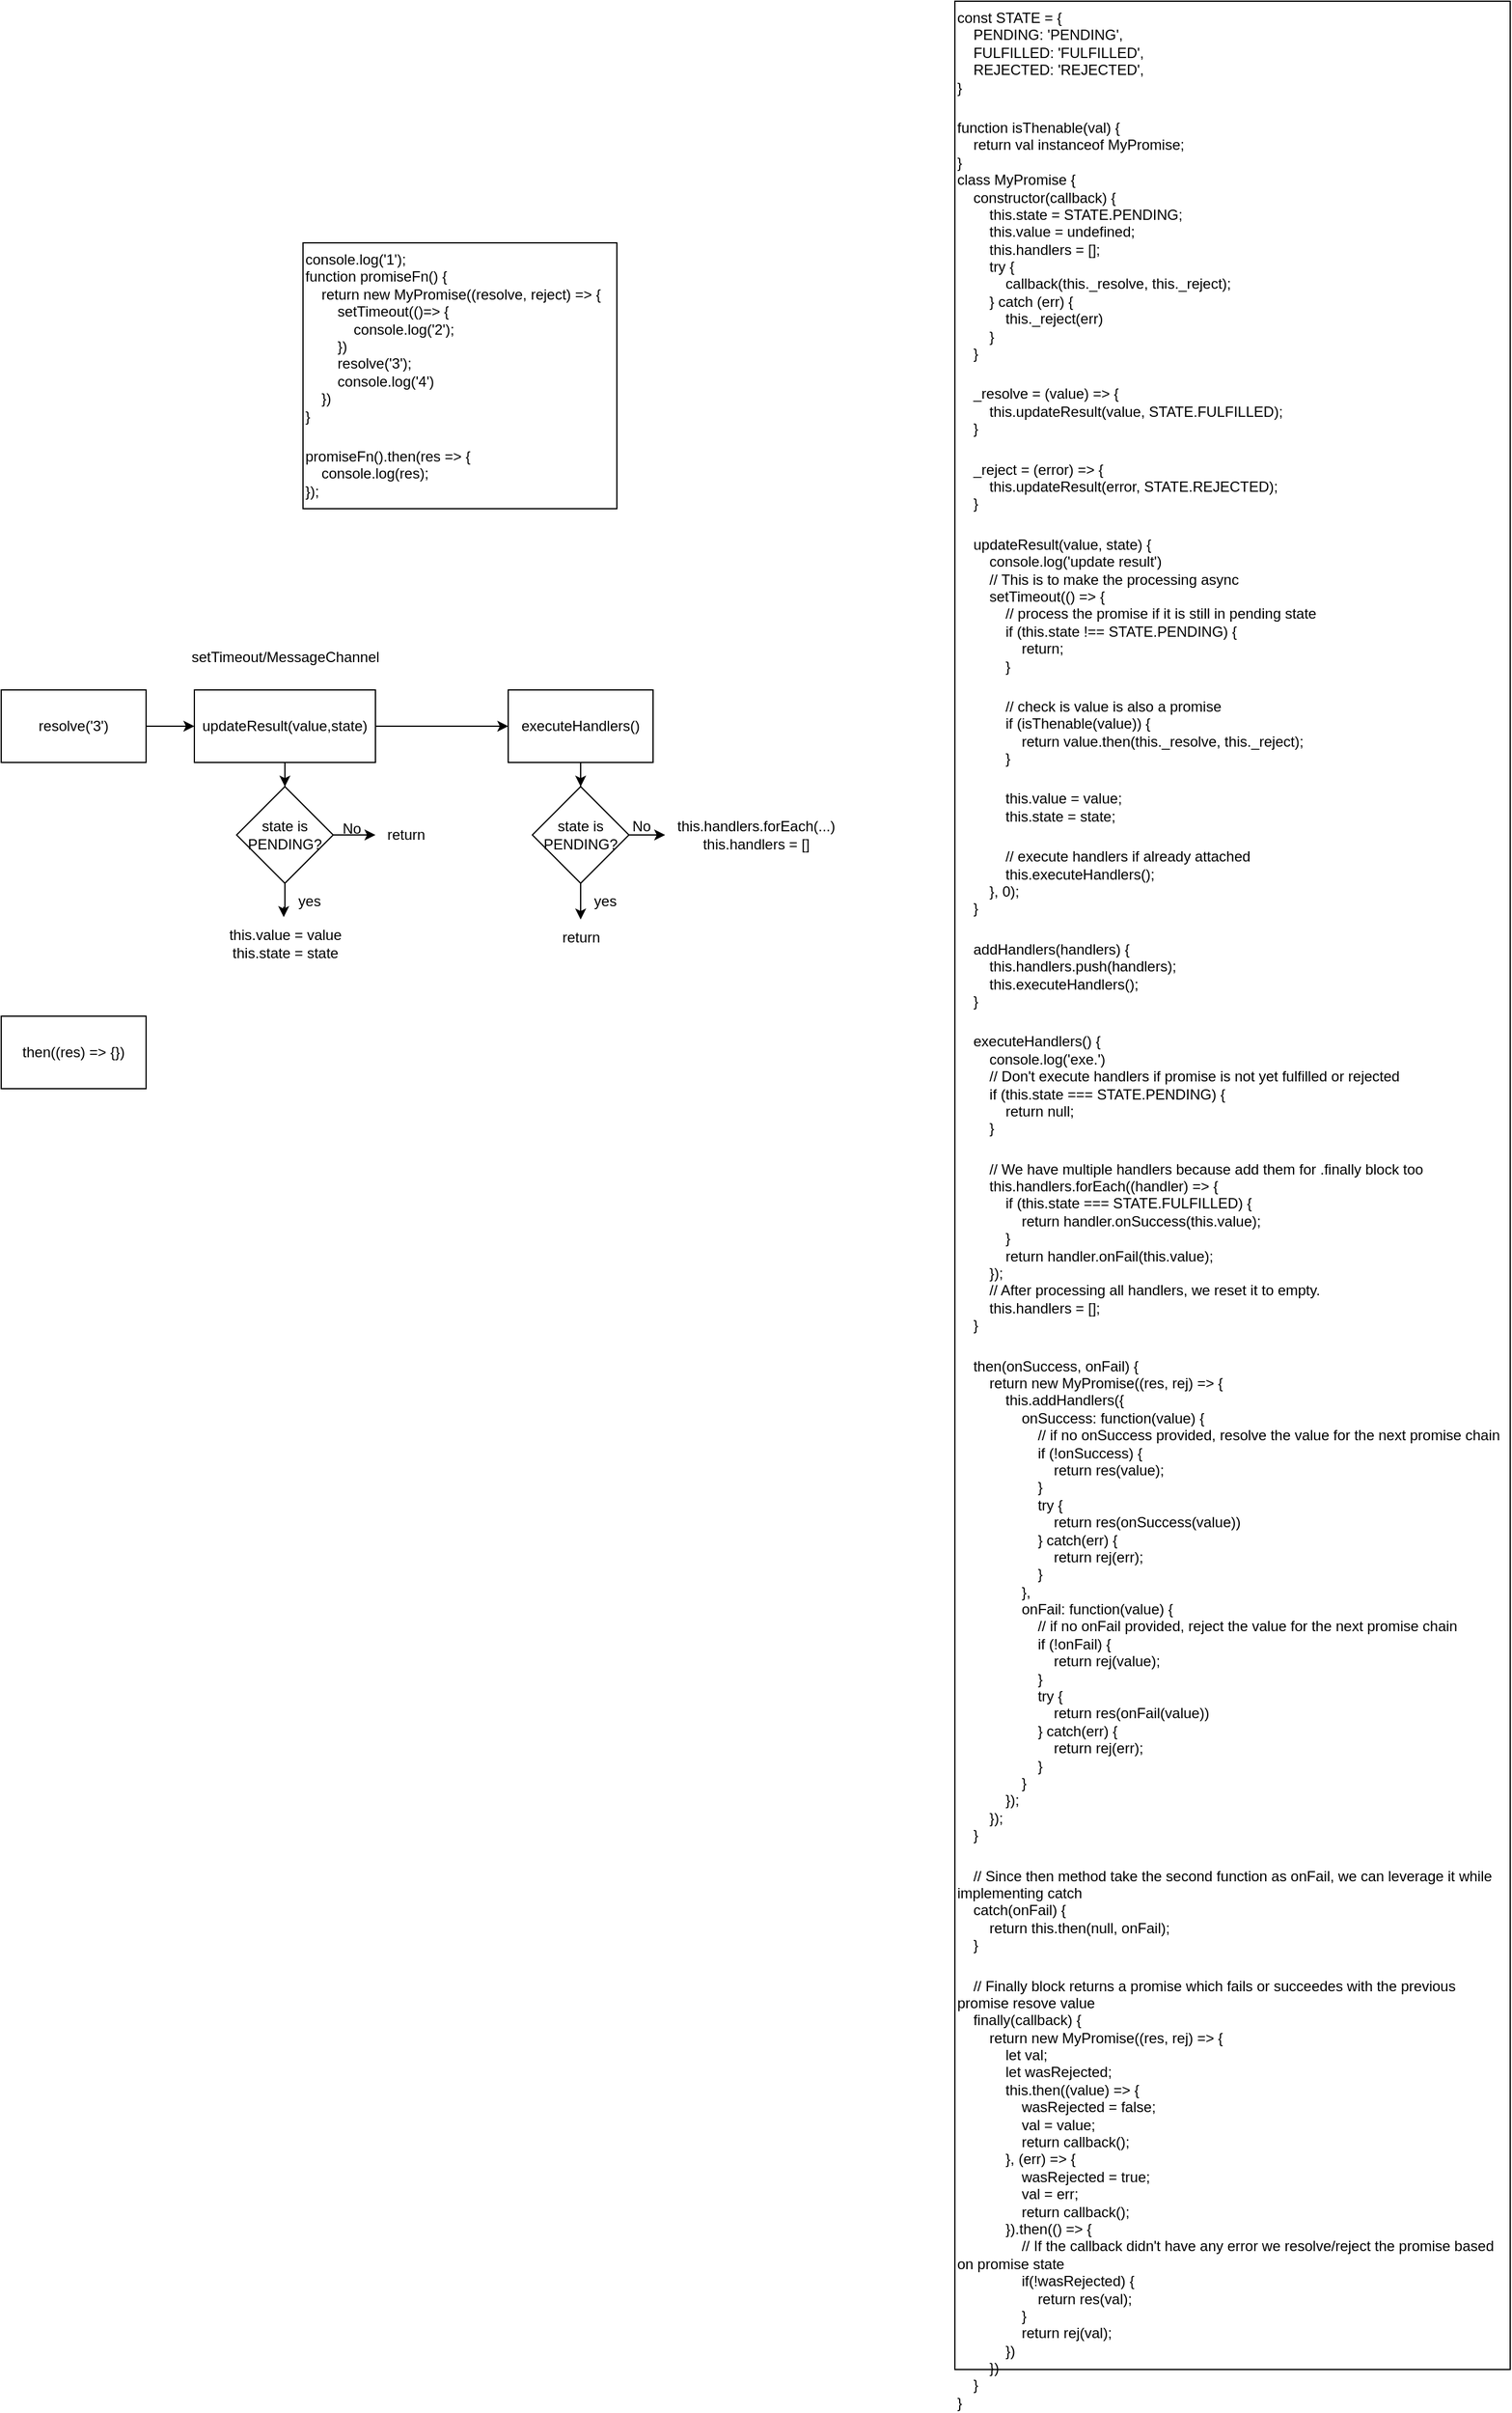 <mxfile version="21.8.2" type="github">
  <diagram name="Page-1" id="_rzhlr8JRoxXm9-Xdc39">
    <mxGraphModel dx="1834" dy="1190" grid="1" gridSize="10" guides="1" tooltips="1" connect="1" arrows="1" fold="1" page="0" pageScale="1" pageWidth="850" pageHeight="1100" math="0" shadow="0">
      <root>
        <mxCell id="0" />
        <mxCell id="1" parent="0" />
        <mxCell id="EOVhmbOCg11hMm7RYn_L-1" value="console.log(&#39;1&#39;);&lt;br&gt;function promiseFn() {&lt;br&gt;&amp;nbsp; &amp;nbsp; return new MyPromise((resolve, reject) =&amp;gt; {&lt;br&gt;&lt;span class=&quot;Apple-converted-space&quot;&gt;&amp;nbsp; &amp;nbsp; &amp;nbsp; &amp;nbsp; &lt;/span&gt;setTimeout(()=&amp;gt; {&lt;br&gt;&lt;span class=&quot;Apple-converted-space&quot;&gt;&amp;nbsp; &amp;nbsp; &amp;nbsp; &amp;nbsp; &amp;nbsp; &amp;nbsp; &lt;/span&gt;console.log(&#39;2&#39;);&lt;br&gt;&lt;span class=&quot;Apple-converted-space&quot;&gt;&amp;nbsp; &amp;nbsp; &amp;nbsp; &amp;nbsp; &lt;/span&gt;})&lt;br&gt;&lt;span class=&quot;Apple-converted-space&quot;&gt;&amp;nbsp; &amp;nbsp; &amp;nbsp; &amp;nbsp; &lt;/span&gt;resolve(&#39;3&#39;);&lt;br&gt;&lt;span class=&quot;Apple-converted-space&quot;&gt;&amp;nbsp; &amp;nbsp; &amp;nbsp; &amp;nbsp; &lt;/span&gt;console.log(&#39;4&#39;)&lt;br&gt;&lt;span class=&quot;Apple-converted-space&quot;&gt;&amp;nbsp; &amp;nbsp; &lt;/span&gt;})&lt;br&gt;}&lt;p style=&quot;margin: 0px; font-variant-numeric: normal; font-variant-east-asian: normal; font-variant-alternates: normal; font-kerning: auto; font-optical-sizing: auto; font-feature-settings: normal; font-variation-settings: normal; font-stretch: normal; font-size: 13px; line-height: normal; font-family: &amp;quot;Helvetica Neue&amp;quot;; min-height: 15px;&quot; class=&quot;p2&quot;&gt;&lt;br&gt;&lt;/p&gt;promiseFn().then(res =&amp;gt; {&lt;br&gt;&lt;span class=&quot;Apple-converted-space&quot;&gt;&amp;nbsp; &amp;nbsp; &lt;/span&gt;console.log(res);&lt;br&gt;&lt;div style=&quot;&quot;&gt;&lt;span style=&quot;background-color: initial;&quot;&gt;});&lt;/span&gt;&lt;/div&gt;" style="rounded=0;whiteSpace=wrap;html=1;align=left;verticalAlign=top;" vertex="1" parent="1">
          <mxGeometry x="10" y="180" width="260" height="220" as="geometry" />
        </mxCell>
        <mxCell id="EOVhmbOCg11hMm7RYn_L-2" value="const STATE = {&lt;br&gt;&amp;nbsp; &amp;nbsp; PENDING: &#39;PENDING&#39;,&lt;br&gt;&lt;span class=&quot;Apple-converted-space&quot;&gt;&amp;nbsp; &amp;nbsp; &lt;/span&gt;FULFILLED: &#39;FULFILLED&#39;,&lt;br&gt;&lt;span class=&quot;Apple-converted-space&quot;&gt;&amp;nbsp; &amp;nbsp; &lt;/span&gt;REJECTED: &#39;REJECTED&#39;,&lt;br&gt;}&lt;p style=&quot;margin: 0px; font-variant-numeric: normal; font-variant-east-asian: normal; font-variant-alternates: normal; font-kerning: auto; font-optical-sizing: auto; font-feature-settings: normal; font-variation-settings: normal; font-stretch: normal; font-size: 13px; line-height: normal; font-family: &amp;quot;Helvetica Neue&amp;quot;; min-height: 15px;&quot; class=&quot;p2&quot;&gt;&lt;br&gt;&lt;/p&gt;function isThenable(val) {&lt;br&gt;&lt;span class=&quot;Apple-converted-space&quot;&gt;&amp;nbsp; &amp;nbsp; &lt;/span&gt;return val instanceof MyPromise;&lt;br&gt;}&lt;br&gt;class MyPromise {&lt;br&gt;&lt;span class=&quot;Apple-converted-space&quot;&gt;&amp;nbsp; &amp;nbsp; &lt;/span&gt;constructor(callback) {&lt;br&gt;&lt;span class=&quot;Apple-converted-space&quot;&gt;&amp;nbsp; &amp;nbsp; &amp;nbsp; &amp;nbsp; &lt;/span&gt;this.state = STATE.PENDING;&lt;br&gt;&lt;span class=&quot;Apple-converted-space&quot;&gt;&amp;nbsp; &amp;nbsp; &amp;nbsp; &amp;nbsp; &lt;/span&gt;this.value = undefined;&lt;br&gt;&lt;span class=&quot;Apple-converted-space&quot;&gt;&amp;nbsp; &amp;nbsp; &amp;nbsp; &amp;nbsp; &lt;/span&gt;this.handlers = [];&lt;br&gt;&lt;span class=&quot;Apple-converted-space&quot;&gt;&amp;nbsp; &amp;nbsp; &amp;nbsp; &amp;nbsp; &lt;/span&gt;try {&lt;br&gt;&lt;span class=&quot;Apple-converted-space&quot;&gt;&amp;nbsp; &amp;nbsp; &amp;nbsp; &amp;nbsp; &amp;nbsp; &amp;nbsp; &lt;/span&gt;callback(this._resolve, this._reject);&lt;br&gt;&lt;span class=&quot;Apple-converted-space&quot;&gt;&amp;nbsp; &amp;nbsp; &amp;nbsp; &amp;nbsp; &lt;/span&gt;} catch (err) {&lt;br&gt;&lt;span class=&quot;Apple-converted-space&quot;&gt;&amp;nbsp; &amp;nbsp; &amp;nbsp; &amp;nbsp; &amp;nbsp; &amp;nbsp; &lt;/span&gt;this._reject(err)&lt;br&gt;&lt;span class=&quot;Apple-converted-space&quot;&gt;&amp;nbsp; &amp;nbsp; &amp;nbsp; &amp;nbsp; &lt;/span&gt;}&lt;br&gt;&lt;span class=&quot;Apple-converted-space&quot;&gt;&amp;nbsp; &amp;nbsp; &lt;/span&gt;}&lt;span class=&quot;Apple-converted-space&quot;&gt;&amp;nbsp; &amp;nbsp;&lt;/span&gt;&lt;p style=&quot;margin: 0px; font-variant-numeric: normal; font-variant-east-asian: normal; font-variant-alternates: normal; font-kerning: auto; font-optical-sizing: auto; font-feature-settings: normal; font-variation-settings: normal; font-stretch: normal; font-size: 13px; line-height: normal; font-family: &amp;quot;Helvetica Neue&amp;quot;; min-height: 15px;&quot; class=&quot;p2&quot;&gt;&lt;span class=&quot;Apple-converted-space&quot;&gt;&amp;nbsp;&amp;nbsp; &amp;nbsp;&lt;/span&gt;&lt;/p&gt;&lt;span class=&quot;Apple-converted-space&quot;&gt;&amp;nbsp; &amp;nbsp; &lt;/span&gt;_resolve = (value) =&amp;gt; {&lt;br&gt;&lt;span class=&quot;Apple-converted-space&quot;&gt;&amp;nbsp; &amp;nbsp; &amp;nbsp; &amp;nbsp; &lt;/span&gt;this.updateResult(value, STATE.FULFILLED);&lt;br&gt;&lt;span class=&quot;Apple-converted-space&quot;&gt;&amp;nbsp; &amp;nbsp; &lt;/span&gt;}&lt;p style=&quot;margin: 0px; font-variant-numeric: normal; font-variant-east-asian: normal; font-variant-alternates: normal; font-kerning: auto; font-optical-sizing: auto; font-feature-settings: normal; font-variation-settings: normal; font-stretch: normal; font-size: 13px; line-height: normal; font-family: &amp;quot;Helvetica Neue&amp;quot;; min-height: 15px;&quot; class=&quot;p2&quot;&gt;&lt;span class=&quot;Apple-converted-space&quot;&gt;&amp;nbsp;&amp;nbsp; &amp;nbsp;&lt;/span&gt;&lt;/p&gt;&lt;span class=&quot;Apple-converted-space&quot;&gt;&amp;nbsp; &amp;nbsp; &lt;/span&gt;_reject = (error) =&amp;gt; {&lt;br&gt;&lt;span class=&quot;Apple-converted-space&quot;&gt;&amp;nbsp; &amp;nbsp; &amp;nbsp; &amp;nbsp; &lt;/span&gt;this.updateResult(error, STATE.REJECTED);&lt;br&gt;&lt;span class=&quot;Apple-converted-space&quot;&gt;&amp;nbsp; &amp;nbsp; &lt;/span&gt;}&lt;p style=&quot;margin: 0px; font-variant-numeric: normal; font-variant-east-asian: normal; font-variant-alternates: normal; font-kerning: auto; font-optical-sizing: auto; font-feature-settings: normal; font-variation-settings: normal; font-stretch: normal; font-size: 13px; line-height: normal; font-family: &amp;quot;Helvetica Neue&amp;quot;; min-height: 15px;&quot; class=&quot;p2&quot;&gt;&lt;span class=&quot;Apple-converted-space&quot;&gt;&amp;nbsp;&amp;nbsp; &amp;nbsp;&lt;/span&gt;&lt;/p&gt;&lt;span class=&quot;Apple-converted-space&quot;&gt;&amp;nbsp; &amp;nbsp; &lt;/span&gt;updateResult(value, state) {&lt;br&gt;&lt;span class=&quot;Apple-converted-space&quot;&gt;&amp;nbsp; &amp;nbsp; &amp;nbsp; &amp;nbsp; &lt;/span&gt;console.log(&#39;update result&#39;)&lt;br&gt;&lt;span class=&quot;Apple-converted-space&quot;&gt;&amp;nbsp; &amp;nbsp; &amp;nbsp; &amp;nbsp; &lt;/span&gt;// This is to make the processing async&lt;br&gt;&lt;span class=&quot;Apple-converted-space&quot;&gt;&amp;nbsp; &amp;nbsp; &amp;nbsp; &amp;nbsp; &lt;/span&gt;setTimeout(() =&amp;gt; {&lt;br&gt;&lt;span class=&quot;Apple-converted-space&quot;&gt;&amp;nbsp; &amp;nbsp; &amp;nbsp; &amp;nbsp; &amp;nbsp; &amp;nbsp; &lt;/span&gt;// process the promise if it is still in pending state&lt;br&gt;&lt;span class=&quot;Apple-converted-space&quot;&gt;&amp;nbsp; &amp;nbsp; &amp;nbsp; &amp;nbsp; &amp;nbsp; &amp;nbsp; &lt;/span&gt;if (this.state !== STATE.PENDING) {&lt;br&gt;&lt;span class=&quot;Apple-converted-space&quot;&gt;&amp;nbsp; &amp;nbsp; &amp;nbsp; &amp;nbsp; &amp;nbsp; &amp;nbsp; &amp;nbsp; &amp;nbsp; &lt;/span&gt;return;&lt;br&gt;&lt;span class=&quot;Apple-converted-space&quot;&gt;&amp;nbsp; &amp;nbsp; &amp;nbsp; &amp;nbsp; &amp;nbsp; &amp;nbsp; &lt;/span&gt;}&lt;p style=&quot;margin: 0px; font-variant-numeric: normal; font-variant-east-asian: normal; font-variant-alternates: normal; font-kerning: auto; font-optical-sizing: auto; font-feature-settings: normal; font-variation-settings: normal; font-stretch: normal; font-size: 13px; line-height: normal; font-family: &amp;quot;Helvetica Neue&amp;quot;; min-height: 15px;&quot; class=&quot;p2&quot;&gt;&lt;span class=&quot;Apple-converted-space&quot;&gt;&amp;nbsp;&amp;nbsp; &amp;nbsp; &amp;nbsp; &amp;nbsp; &amp;nbsp; &amp;nbsp;&lt;/span&gt;&lt;/p&gt;&lt;span class=&quot;Apple-converted-space&quot;&gt;&amp;nbsp; &amp;nbsp; &amp;nbsp; &amp;nbsp; &amp;nbsp; &amp;nbsp; &lt;/span&gt;// check is value is also a promise&lt;br&gt;&lt;span class=&quot;Apple-converted-space&quot;&gt;&amp;nbsp; &amp;nbsp; &amp;nbsp; &amp;nbsp; &amp;nbsp; &amp;nbsp; &lt;/span&gt;if (isThenable(value)) {&lt;br&gt;&lt;span class=&quot;Apple-converted-space&quot;&gt;&amp;nbsp; &amp;nbsp; &amp;nbsp; &amp;nbsp; &amp;nbsp; &amp;nbsp; &amp;nbsp; &amp;nbsp; &lt;/span&gt;return value.then(this._resolve, this._reject);&lt;br&gt;&lt;span class=&quot;Apple-converted-space&quot;&gt;&amp;nbsp; &amp;nbsp; &amp;nbsp; &amp;nbsp; &amp;nbsp; &amp;nbsp; &lt;/span&gt;}&lt;p style=&quot;margin: 0px; font-variant-numeric: normal; font-variant-east-asian: normal; font-variant-alternates: normal; font-kerning: auto; font-optical-sizing: auto; font-feature-settings: normal; font-variation-settings: normal; font-stretch: normal; font-size: 13px; line-height: normal; font-family: &amp;quot;Helvetica Neue&amp;quot;; min-height: 15px;&quot; class=&quot;p2&quot;&gt;&lt;span class=&quot;Apple-converted-space&quot;&gt;&amp;nbsp;&amp;nbsp; &amp;nbsp; &amp;nbsp; &amp;nbsp; &amp;nbsp; &amp;nbsp;&lt;/span&gt;&lt;/p&gt;&lt;span class=&quot;Apple-converted-space&quot;&gt;&amp;nbsp; &amp;nbsp; &amp;nbsp; &amp;nbsp; &amp;nbsp; &amp;nbsp; &lt;/span&gt;this.value = value;&lt;br&gt;&lt;span class=&quot;Apple-converted-space&quot;&gt;&amp;nbsp; &amp;nbsp; &amp;nbsp; &amp;nbsp; &amp;nbsp; &amp;nbsp; &lt;/span&gt;this.state = state;&lt;p style=&quot;margin: 0px; font-variant-numeric: normal; font-variant-east-asian: normal; font-variant-alternates: normal; font-kerning: auto; font-optical-sizing: auto; font-feature-settings: normal; font-variation-settings: normal; font-stretch: normal; font-size: 13px; line-height: normal; font-family: &amp;quot;Helvetica Neue&amp;quot;; min-height: 15px;&quot; class=&quot;p2&quot;&gt;&lt;span class=&quot;Apple-converted-space&quot;&gt;&amp;nbsp;&amp;nbsp; &amp;nbsp; &amp;nbsp; &amp;nbsp; &amp;nbsp; &amp;nbsp;&lt;/span&gt;&lt;/p&gt;&lt;span class=&quot;Apple-converted-space&quot;&gt;&amp;nbsp; &amp;nbsp; &amp;nbsp; &amp;nbsp; &amp;nbsp; &amp;nbsp; &lt;/span&gt;// execute handlers if already attached&lt;br&gt;&lt;span class=&quot;Apple-converted-space&quot;&gt;&amp;nbsp; &amp;nbsp; &amp;nbsp; &amp;nbsp; &amp;nbsp; &amp;nbsp; &lt;/span&gt;this.executeHandlers();&lt;br&gt;&lt;span class=&quot;Apple-converted-space&quot;&gt;&amp;nbsp; &amp;nbsp; &amp;nbsp; &amp;nbsp; &lt;/span&gt;}, 0);&lt;br&gt;&lt;span class=&quot;Apple-converted-space&quot;&gt;&amp;nbsp; &amp;nbsp; &lt;/span&gt;}&lt;p style=&quot;margin: 0px; font-variant-numeric: normal; font-variant-east-asian: normal; font-variant-alternates: normal; font-kerning: auto; font-optical-sizing: auto; font-feature-settings: normal; font-variation-settings: normal; font-stretch: normal; font-size: 13px; line-height: normal; font-family: &amp;quot;Helvetica Neue&amp;quot;; min-height: 15px;&quot; class=&quot;p2&quot;&gt;&lt;span class=&quot;Apple-converted-space&quot;&gt;&amp;nbsp;&amp;nbsp; &amp;nbsp;&lt;/span&gt;&lt;/p&gt;&lt;span class=&quot;Apple-converted-space&quot;&gt;&amp;nbsp; &amp;nbsp; &lt;/span&gt;addHandlers(handlers) {&lt;br&gt;&lt;span class=&quot;Apple-converted-space&quot;&gt;&amp;nbsp; &amp;nbsp; &amp;nbsp; &amp;nbsp; &lt;/span&gt;this.handlers.push(handlers);&lt;br&gt;&lt;span class=&quot;Apple-converted-space&quot;&gt;&amp;nbsp; &amp;nbsp; &amp;nbsp; &amp;nbsp; &lt;/span&gt;this.executeHandlers();&lt;br&gt;&lt;span class=&quot;Apple-converted-space&quot;&gt;&amp;nbsp; &amp;nbsp; &lt;/span&gt;}&lt;p style=&quot;margin: 0px; font-variant-numeric: normal; font-variant-east-asian: normal; font-variant-alternates: normal; font-kerning: auto; font-optical-sizing: auto; font-feature-settings: normal; font-variation-settings: normal; font-stretch: normal; font-size: 13px; line-height: normal; font-family: &amp;quot;Helvetica Neue&amp;quot;; min-height: 15px;&quot; class=&quot;p2&quot;&gt;&lt;span class=&quot;Apple-converted-space&quot;&gt;&amp;nbsp;&amp;nbsp; &amp;nbsp;&lt;/span&gt;&lt;/p&gt;&lt;span class=&quot;Apple-converted-space&quot;&gt;&amp;nbsp; &amp;nbsp; &lt;/span&gt;executeHandlers() {&lt;br&gt;&lt;span class=&quot;Apple-converted-space&quot;&gt;&amp;nbsp; &amp;nbsp; &amp;nbsp; &amp;nbsp; &lt;/span&gt;console.log(&#39;exe.&#39;)&lt;br&gt;&lt;span class=&quot;Apple-converted-space&quot;&gt;&amp;nbsp; &amp;nbsp; &amp;nbsp; &amp;nbsp; &lt;/span&gt;// Don&#39;t execute handlers if promise is not yet fulfilled or rejected&lt;br&gt;&lt;span class=&quot;Apple-converted-space&quot;&gt;&amp;nbsp; &amp;nbsp; &amp;nbsp; &amp;nbsp; &lt;/span&gt;if (this.state === STATE.PENDING) {&lt;br&gt;&lt;span class=&quot;Apple-converted-space&quot;&gt;&amp;nbsp; &amp;nbsp; &amp;nbsp; &amp;nbsp; &amp;nbsp; &amp;nbsp; &lt;/span&gt;return null;&lt;br&gt;&lt;span class=&quot;Apple-converted-space&quot;&gt;&amp;nbsp; &amp;nbsp; &amp;nbsp; &amp;nbsp; &lt;/span&gt;}&lt;p style=&quot;margin: 0px; font-variant-numeric: normal; font-variant-east-asian: normal; font-variant-alternates: normal; font-kerning: auto; font-optical-sizing: auto; font-feature-settings: normal; font-variation-settings: normal; font-stretch: normal; font-size: 13px; line-height: normal; font-family: &amp;quot;Helvetica Neue&amp;quot;; min-height: 15px;&quot; class=&quot;p2&quot;&gt;&lt;span class=&quot;Apple-converted-space&quot;&gt;&amp;nbsp;&amp;nbsp; &amp;nbsp; &amp;nbsp; &amp;nbsp;&lt;/span&gt;&lt;/p&gt;&lt;span class=&quot;Apple-converted-space&quot;&gt;&amp;nbsp; &amp;nbsp; &amp;nbsp; &amp;nbsp; &lt;/span&gt;// We have multiple handlers because add them for .finally block too&lt;br&gt;&lt;span class=&quot;Apple-converted-space&quot;&gt;&amp;nbsp; &amp;nbsp; &amp;nbsp; &amp;nbsp; &lt;/span&gt;this.handlers.forEach((handler) =&amp;gt; {&lt;br&gt;&lt;span class=&quot;Apple-converted-space&quot;&gt;&amp;nbsp; &amp;nbsp; &amp;nbsp; &amp;nbsp; &amp;nbsp; &amp;nbsp; &lt;/span&gt;if (this.state === STATE.FULFILLED) {&lt;br&gt;&lt;span class=&quot;Apple-converted-space&quot;&gt;&amp;nbsp; &amp;nbsp; &amp;nbsp; &amp;nbsp; &amp;nbsp; &amp;nbsp; &amp;nbsp; &amp;nbsp; &lt;/span&gt;return handler.onSuccess(this.value);&lt;br&gt;&lt;span class=&quot;Apple-converted-space&quot;&gt;&amp;nbsp; &amp;nbsp; &amp;nbsp; &amp;nbsp; &amp;nbsp; &amp;nbsp; &lt;/span&gt;}&lt;span class=&quot;Apple-converted-space&quot;&gt;&amp;nbsp;&lt;/span&gt;&lt;br&gt;&lt;span class=&quot;Apple-converted-space&quot;&gt;&amp;nbsp; &amp;nbsp; &amp;nbsp; &amp;nbsp; &amp;nbsp; &amp;nbsp; &lt;/span&gt;return handler.onFail(this.value);&lt;br&gt;&lt;span class=&quot;Apple-converted-space&quot;&gt;&amp;nbsp; &amp;nbsp; &amp;nbsp; &amp;nbsp; &lt;/span&gt;});&lt;br&gt;&lt;span class=&quot;Apple-converted-space&quot;&gt;&amp;nbsp; &amp;nbsp; &amp;nbsp; &amp;nbsp; &lt;/span&gt;// After processing all handlers, we reset it to empty.&lt;br&gt;&lt;span class=&quot;Apple-converted-space&quot;&gt;&amp;nbsp; &amp;nbsp; &amp;nbsp; &amp;nbsp; &lt;/span&gt;this.handlers = [];&lt;br&gt;&lt;span class=&quot;Apple-converted-space&quot;&gt;&amp;nbsp; &amp;nbsp; &lt;/span&gt;}&lt;p style=&quot;margin: 0px; font-variant-numeric: normal; font-variant-east-asian: normal; font-variant-alternates: normal; font-kerning: auto; font-optical-sizing: auto; font-feature-settings: normal; font-variation-settings: normal; font-stretch: normal; font-size: 13px; line-height: normal; font-family: &amp;quot;Helvetica Neue&amp;quot;; min-height: 15px;&quot; class=&quot;p2&quot;&gt;&lt;span class=&quot;Apple-converted-space&quot;&gt;&amp;nbsp;&amp;nbsp; &amp;nbsp;&lt;/span&gt;&lt;/p&gt;&lt;span class=&quot;Apple-converted-space&quot;&gt;&amp;nbsp; &amp;nbsp; &lt;/span&gt;then(onSuccess, onFail) {&lt;br&gt;&lt;span class=&quot;Apple-converted-space&quot;&gt;&amp;nbsp; &amp;nbsp; &amp;nbsp; &amp;nbsp; &lt;/span&gt;return new MyPromise((res, rej) =&amp;gt; {&lt;br&gt;&lt;span class=&quot;Apple-converted-space&quot;&gt;&amp;nbsp; &amp;nbsp; &amp;nbsp; &amp;nbsp; &amp;nbsp; &amp;nbsp; &lt;/span&gt;this.addHandlers({&lt;br&gt;&lt;span class=&quot;Apple-converted-space&quot;&gt;&amp;nbsp; &amp;nbsp; &amp;nbsp; &amp;nbsp; &amp;nbsp; &amp;nbsp; &amp;nbsp; &amp;nbsp; &lt;/span&gt;onSuccess: function(value) {&lt;br&gt;&lt;span class=&quot;Apple-converted-space&quot;&gt;&amp;nbsp; &amp;nbsp; &amp;nbsp; &amp;nbsp; &amp;nbsp; &amp;nbsp; &amp;nbsp; &amp;nbsp; &amp;nbsp; &amp;nbsp; &lt;/span&gt;// if no onSuccess provided, resolve the value for the next promise chain&lt;br&gt;&lt;span class=&quot;Apple-converted-space&quot;&gt;&amp;nbsp; &amp;nbsp; &amp;nbsp; &amp;nbsp; &amp;nbsp; &amp;nbsp; &amp;nbsp; &amp;nbsp; &amp;nbsp; &amp;nbsp; &lt;/span&gt;if (!onSuccess) {&lt;br&gt;&lt;span class=&quot;Apple-converted-space&quot;&gt;&amp;nbsp; &amp;nbsp; &amp;nbsp; &amp;nbsp; &amp;nbsp; &amp;nbsp; &amp;nbsp; &amp;nbsp; &amp;nbsp; &amp;nbsp; &amp;nbsp; &amp;nbsp; &lt;/span&gt;return res(value);&lt;br&gt;&lt;span class=&quot;Apple-converted-space&quot;&gt;&amp;nbsp; &amp;nbsp; &amp;nbsp; &amp;nbsp; &amp;nbsp; &amp;nbsp; &amp;nbsp; &amp;nbsp; &amp;nbsp; &amp;nbsp; &lt;/span&gt;}&lt;br&gt;&lt;span class=&quot;Apple-converted-space&quot;&gt;&amp;nbsp; &amp;nbsp; &amp;nbsp; &amp;nbsp; &amp;nbsp; &amp;nbsp; &amp;nbsp; &amp;nbsp; &amp;nbsp; &amp;nbsp; &lt;/span&gt;try {&lt;br&gt;&lt;span class=&quot;Apple-converted-space&quot;&gt;&amp;nbsp; &amp;nbsp; &amp;nbsp; &amp;nbsp; &amp;nbsp; &amp;nbsp; &amp;nbsp; &amp;nbsp; &amp;nbsp; &amp;nbsp; &amp;nbsp; &amp;nbsp; &lt;/span&gt;return res(onSuccess(value))&lt;br&gt;&lt;span class=&quot;Apple-converted-space&quot;&gt;&amp;nbsp; &amp;nbsp; &amp;nbsp; &amp;nbsp; &amp;nbsp; &amp;nbsp; &amp;nbsp; &amp;nbsp; &amp;nbsp; &amp;nbsp; &lt;/span&gt;} catch(err) {&lt;br&gt;&lt;span class=&quot;Apple-converted-space&quot;&gt;&amp;nbsp; &amp;nbsp; &amp;nbsp; &amp;nbsp; &amp;nbsp; &amp;nbsp; &amp;nbsp; &amp;nbsp; &amp;nbsp; &amp;nbsp; &amp;nbsp; &amp;nbsp; &lt;/span&gt;return rej(err);&lt;br&gt;&lt;span class=&quot;Apple-converted-space&quot;&gt;&amp;nbsp; &amp;nbsp; &amp;nbsp; &amp;nbsp; &amp;nbsp; &amp;nbsp; &amp;nbsp; &amp;nbsp; &amp;nbsp; &amp;nbsp; &lt;/span&gt;}&lt;br&gt;&lt;span class=&quot;Apple-converted-space&quot;&gt;&amp;nbsp; &amp;nbsp; &amp;nbsp; &amp;nbsp; &amp;nbsp; &amp;nbsp; &amp;nbsp; &amp;nbsp; &lt;/span&gt;},&lt;br&gt;&lt;span class=&quot;Apple-converted-space&quot;&gt;&amp;nbsp; &amp;nbsp; &amp;nbsp; &amp;nbsp; &amp;nbsp; &amp;nbsp; &amp;nbsp; &amp;nbsp; &lt;/span&gt;onFail: function(value) {&lt;br&gt;&lt;span class=&quot;Apple-converted-space&quot;&gt;&amp;nbsp; &amp;nbsp; &amp;nbsp; &amp;nbsp; &amp;nbsp; &amp;nbsp; &amp;nbsp; &amp;nbsp; &amp;nbsp; &amp;nbsp; &lt;/span&gt;// if no onFail provided, reject the value for the next promise chain&lt;br&gt;&lt;span class=&quot;Apple-converted-space&quot;&gt;&amp;nbsp; &amp;nbsp; &amp;nbsp; &amp;nbsp; &amp;nbsp; &amp;nbsp; &amp;nbsp; &amp;nbsp; &amp;nbsp; &amp;nbsp; &lt;/span&gt;if (!onFail) {&lt;br&gt;&lt;span class=&quot;Apple-converted-space&quot;&gt;&amp;nbsp; &amp;nbsp; &amp;nbsp; &amp;nbsp; &amp;nbsp; &amp;nbsp; &amp;nbsp; &amp;nbsp; &amp;nbsp; &amp;nbsp; &amp;nbsp; &amp;nbsp; &lt;/span&gt;return rej(value);&lt;br&gt;&lt;span class=&quot;Apple-converted-space&quot;&gt;&amp;nbsp; &amp;nbsp; &amp;nbsp; &amp;nbsp; &amp;nbsp; &amp;nbsp; &amp;nbsp; &amp;nbsp; &amp;nbsp; &amp;nbsp; &lt;/span&gt;}&lt;br&gt;&lt;span class=&quot;Apple-converted-space&quot;&gt;&amp;nbsp; &amp;nbsp; &amp;nbsp; &amp;nbsp; &amp;nbsp; &amp;nbsp; &amp;nbsp; &amp;nbsp; &amp;nbsp; &amp;nbsp; &lt;/span&gt;try {&lt;br&gt;&lt;span class=&quot;Apple-converted-space&quot;&gt;&amp;nbsp; &amp;nbsp; &amp;nbsp; &amp;nbsp; &amp;nbsp; &amp;nbsp; &amp;nbsp; &amp;nbsp; &amp;nbsp; &amp;nbsp; &amp;nbsp; &amp;nbsp; &lt;/span&gt;return res(onFail(value))&lt;br&gt;&lt;span class=&quot;Apple-converted-space&quot;&gt;&amp;nbsp; &amp;nbsp; &amp;nbsp; &amp;nbsp; &amp;nbsp; &amp;nbsp; &amp;nbsp; &amp;nbsp; &amp;nbsp; &amp;nbsp; &lt;/span&gt;} catch(err) {&lt;br&gt;&lt;span class=&quot;Apple-converted-space&quot;&gt;&amp;nbsp; &amp;nbsp; &amp;nbsp; &amp;nbsp; &amp;nbsp; &amp;nbsp; &amp;nbsp; &amp;nbsp; &amp;nbsp; &amp;nbsp; &amp;nbsp; &amp;nbsp; &lt;/span&gt;return rej(err);&lt;br&gt;&lt;span class=&quot;Apple-converted-space&quot;&gt;&amp;nbsp; &amp;nbsp; &amp;nbsp; &amp;nbsp; &amp;nbsp; &amp;nbsp; &amp;nbsp; &amp;nbsp; &amp;nbsp; &amp;nbsp; &lt;/span&gt;}&lt;br&gt;&lt;span class=&quot;Apple-converted-space&quot;&gt;&amp;nbsp; &amp;nbsp; &amp;nbsp; &amp;nbsp; &amp;nbsp; &amp;nbsp; &amp;nbsp; &amp;nbsp; &lt;/span&gt;}&lt;br&gt;&lt;span class=&quot;Apple-converted-space&quot;&gt;&amp;nbsp; &amp;nbsp; &amp;nbsp; &amp;nbsp; &amp;nbsp; &amp;nbsp; &lt;/span&gt;});&lt;br&gt;&lt;span class=&quot;Apple-converted-space&quot;&gt;&amp;nbsp; &amp;nbsp; &amp;nbsp; &amp;nbsp; &lt;/span&gt;});&lt;br&gt;&lt;span class=&quot;Apple-converted-space&quot;&gt;&amp;nbsp; &amp;nbsp; &lt;/span&gt;}&lt;p style=&quot;margin: 0px; font-variant-numeric: normal; font-variant-east-asian: normal; font-variant-alternates: normal; font-kerning: auto; font-optical-sizing: auto; font-feature-settings: normal; font-variation-settings: normal; font-stretch: normal; font-size: 13px; line-height: normal; font-family: &amp;quot;Helvetica Neue&amp;quot;; min-height: 15px;&quot; class=&quot;p2&quot;&gt;&lt;span class=&quot;Apple-converted-space&quot;&gt;&amp;nbsp;&amp;nbsp; &amp;nbsp; &amp;nbsp; &amp;nbsp;&lt;/span&gt;&lt;/p&gt;&lt;span class=&quot;Apple-converted-space&quot;&gt;&amp;nbsp; &amp;nbsp; &lt;/span&gt;// Since then method take the second function as onFail, we can leverage it while implementing catch&lt;br&gt;&lt;span class=&quot;Apple-converted-space&quot;&gt;&amp;nbsp; &amp;nbsp; &lt;/span&gt;catch(onFail) {&lt;br&gt;&lt;span class=&quot;Apple-converted-space&quot;&gt;&amp;nbsp; &amp;nbsp; &amp;nbsp; &amp;nbsp; &lt;/span&gt;return this.then(null, onFail);&lt;br&gt;&lt;span class=&quot;Apple-converted-space&quot;&gt;&amp;nbsp; &amp;nbsp; &lt;/span&gt;}&lt;p style=&quot;margin: 0px; font-variant-numeric: normal; font-variant-east-asian: normal; font-variant-alternates: normal; font-kerning: auto; font-optical-sizing: auto; font-feature-settings: normal; font-variation-settings: normal; font-stretch: normal; font-size: 13px; line-height: normal; font-family: &amp;quot;Helvetica Neue&amp;quot;; min-height: 15px;&quot; class=&quot;p2&quot;&gt;&lt;span class=&quot;Apple-converted-space&quot;&gt;&amp;nbsp;&amp;nbsp; &amp;nbsp; &amp;nbsp; &amp;nbsp;&lt;/span&gt;&lt;/p&gt;&lt;span class=&quot;Apple-converted-space&quot;&gt;&amp;nbsp; &amp;nbsp; &lt;/span&gt;// Finally block returns a promise which fails or succeedes with the previous promise resove value&lt;br&gt;&lt;span class=&quot;Apple-converted-space&quot;&gt;&amp;nbsp; &amp;nbsp; &lt;/span&gt;finally(callback) {&lt;br&gt;&lt;span class=&quot;Apple-converted-space&quot;&gt;&amp;nbsp; &amp;nbsp; &amp;nbsp; &amp;nbsp; &lt;/span&gt;return new MyPromise((res, rej) =&amp;gt; {&lt;br&gt;&lt;span class=&quot;Apple-converted-space&quot;&gt;&amp;nbsp; &amp;nbsp; &amp;nbsp; &amp;nbsp; &amp;nbsp; &amp;nbsp; &lt;/span&gt;let val;&lt;br&gt;&lt;span class=&quot;Apple-converted-space&quot;&gt;&amp;nbsp; &amp;nbsp; &amp;nbsp; &amp;nbsp; &amp;nbsp; &amp;nbsp; &lt;/span&gt;let wasRejected;&lt;br&gt;&lt;span class=&quot;Apple-converted-space&quot;&gt;&amp;nbsp; &amp;nbsp; &amp;nbsp; &amp;nbsp; &amp;nbsp; &amp;nbsp; &lt;/span&gt;this.then((value) =&amp;gt; {&lt;br&gt;&lt;span class=&quot;Apple-converted-space&quot;&gt;&amp;nbsp; &amp;nbsp; &amp;nbsp; &amp;nbsp; &amp;nbsp; &amp;nbsp; &amp;nbsp; &amp;nbsp; &lt;/span&gt;wasRejected = false;&lt;br&gt;&lt;span class=&quot;Apple-converted-space&quot;&gt;&amp;nbsp; &amp;nbsp; &amp;nbsp; &amp;nbsp; &amp;nbsp; &amp;nbsp; &amp;nbsp; &amp;nbsp; &lt;/span&gt;val = value;&lt;br&gt;&lt;span class=&quot;Apple-converted-space&quot;&gt;&amp;nbsp; &amp;nbsp; &amp;nbsp; &amp;nbsp; &amp;nbsp; &amp;nbsp; &amp;nbsp; &amp;nbsp; &lt;/span&gt;return callback();&lt;br&gt;&lt;span class=&quot;Apple-converted-space&quot;&gt;&amp;nbsp; &amp;nbsp; &amp;nbsp; &amp;nbsp; &amp;nbsp; &amp;nbsp; &lt;/span&gt;}, (err) =&amp;gt; {&lt;br&gt;&lt;span class=&quot;Apple-converted-space&quot;&gt;&amp;nbsp; &amp;nbsp; &amp;nbsp; &amp;nbsp; &amp;nbsp; &amp;nbsp; &amp;nbsp; &amp;nbsp; &lt;/span&gt;wasRejected = true;&lt;br&gt;&lt;span class=&quot;Apple-converted-space&quot;&gt;&amp;nbsp; &amp;nbsp; &amp;nbsp; &amp;nbsp; &amp;nbsp; &amp;nbsp; &amp;nbsp; &amp;nbsp; &lt;/span&gt;val = err;&lt;br&gt;&lt;span class=&quot;Apple-converted-space&quot;&gt;&amp;nbsp; &amp;nbsp; &amp;nbsp; &amp;nbsp; &amp;nbsp; &amp;nbsp; &amp;nbsp; &amp;nbsp; &lt;/span&gt;return callback();&lt;br&gt;&lt;span class=&quot;Apple-converted-space&quot;&gt;&amp;nbsp; &amp;nbsp; &amp;nbsp; &amp;nbsp; &amp;nbsp; &amp;nbsp; &lt;/span&gt;}).then(() =&amp;gt; {&lt;br&gt;&lt;span class=&quot;Apple-converted-space&quot;&gt;&amp;nbsp; &amp;nbsp; &amp;nbsp; &amp;nbsp; &amp;nbsp; &amp;nbsp; &amp;nbsp; &amp;nbsp; &lt;/span&gt;// If the callback didn&#39;t have any error we resolve/reject the promise based on promise state&lt;br&gt;&lt;span class=&quot;Apple-converted-space&quot;&gt;&amp;nbsp; &amp;nbsp; &amp;nbsp; &amp;nbsp; &amp;nbsp; &amp;nbsp; &amp;nbsp; &amp;nbsp; &lt;/span&gt;if(!wasRejected) {&lt;br&gt;&lt;span class=&quot;Apple-converted-space&quot;&gt;&amp;nbsp; &amp;nbsp; &amp;nbsp; &amp;nbsp; &amp;nbsp; &amp;nbsp; &amp;nbsp; &amp;nbsp; &amp;nbsp; &amp;nbsp; &lt;/span&gt;return res(val);&lt;br&gt;&lt;span class=&quot;Apple-converted-space&quot;&gt;&amp;nbsp; &amp;nbsp; &amp;nbsp; &amp;nbsp; &amp;nbsp; &amp;nbsp; &amp;nbsp; &amp;nbsp; &lt;/span&gt;}&lt;span class=&quot;Apple-converted-space&quot;&gt;&amp;nbsp;&lt;/span&gt;&lt;br&gt;&lt;span class=&quot;Apple-converted-space&quot;&gt;&amp;nbsp; &amp;nbsp; &amp;nbsp; &amp;nbsp; &amp;nbsp; &amp;nbsp; &amp;nbsp; &amp;nbsp; &lt;/span&gt;return rej(val);&lt;br&gt;&lt;span class=&quot;Apple-converted-space&quot;&gt;&amp;nbsp; &amp;nbsp; &amp;nbsp; &amp;nbsp; &amp;nbsp; &amp;nbsp; &lt;/span&gt;})&lt;br&gt;&lt;span class=&quot;Apple-converted-space&quot;&gt;&amp;nbsp; &amp;nbsp; &amp;nbsp; &amp;nbsp; &lt;/span&gt;})&lt;br&gt;&lt;span class=&quot;Apple-converted-space&quot;&gt;&amp;nbsp; &amp;nbsp; &lt;/span&gt;}&lt;br&gt;}" style="rounded=0;whiteSpace=wrap;html=1;align=left;verticalAlign=top;" vertex="1" parent="1">
          <mxGeometry x="550" y="-20" width="460" height="1960" as="geometry" />
        </mxCell>
        <mxCell id="EOVhmbOCg11hMm7RYn_L-5" style="edgeStyle=orthogonalEdgeStyle;rounded=0;orthogonalLoop=1;jettySize=auto;html=1;entryX=0;entryY=0.5;entryDx=0;entryDy=0;" edge="1" parent="1" source="EOVhmbOCg11hMm7RYn_L-3" target="EOVhmbOCg11hMm7RYn_L-4">
          <mxGeometry relative="1" as="geometry" />
        </mxCell>
        <mxCell id="EOVhmbOCg11hMm7RYn_L-3" value="resolve(&#39;3&#39;)" style="rounded=0;whiteSpace=wrap;html=1;" vertex="1" parent="1">
          <mxGeometry x="-240" y="550" width="120" height="60" as="geometry" />
        </mxCell>
        <mxCell id="EOVhmbOCg11hMm7RYn_L-8" style="edgeStyle=orthogonalEdgeStyle;rounded=0;orthogonalLoop=1;jettySize=auto;html=1;entryX=0;entryY=0.5;entryDx=0;entryDy=0;" edge="1" parent="1" source="EOVhmbOCg11hMm7RYn_L-4" target="EOVhmbOCg11hMm7RYn_L-7">
          <mxGeometry relative="1" as="geometry" />
        </mxCell>
        <mxCell id="EOVhmbOCg11hMm7RYn_L-12" style="edgeStyle=orthogonalEdgeStyle;rounded=0;orthogonalLoop=1;jettySize=auto;html=1;entryX=0.5;entryY=0;entryDx=0;entryDy=0;" edge="1" parent="1" source="EOVhmbOCg11hMm7RYn_L-4" target="EOVhmbOCg11hMm7RYn_L-11">
          <mxGeometry relative="1" as="geometry" />
        </mxCell>
        <mxCell id="EOVhmbOCg11hMm7RYn_L-4" value="updateResult(value,state)" style="rounded=0;whiteSpace=wrap;html=1;" vertex="1" parent="1">
          <mxGeometry x="-80" y="550" width="150" height="60" as="geometry" />
        </mxCell>
        <mxCell id="EOVhmbOCg11hMm7RYn_L-6" value="this.value = value&lt;br&gt;this.state = state" style="text;html=1;align=center;verticalAlign=middle;resizable=0;points=[];autosize=1;strokeColor=none;fillColor=none;" vertex="1" parent="1">
          <mxGeometry x="-65" y="740" width="120" height="40" as="geometry" />
        </mxCell>
        <mxCell id="EOVhmbOCg11hMm7RYn_L-19" style="edgeStyle=orthogonalEdgeStyle;rounded=0;orthogonalLoop=1;jettySize=auto;html=1;entryX=0.5;entryY=0;entryDx=0;entryDy=0;" edge="1" parent="1" source="EOVhmbOCg11hMm7RYn_L-7" target="EOVhmbOCg11hMm7RYn_L-18">
          <mxGeometry relative="1" as="geometry" />
        </mxCell>
        <mxCell id="EOVhmbOCg11hMm7RYn_L-7" value="executeHandlers()" style="rounded=0;whiteSpace=wrap;html=1;" vertex="1" parent="1">
          <mxGeometry x="180" y="550" width="120" height="60" as="geometry" />
        </mxCell>
        <mxCell id="EOVhmbOCg11hMm7RYn_L-9" value="this.handlers.forEach(...)&lt;br&gt;this.handlers = []" style="text;html=1;align=center;verticalAlign=middle;resizable=0;points=[];autosize=1;strokeColor=none;fillColor=none;" vertex="1" parent="1">
          <mxGeometry x="310" y="650" width="150" height="40" as="geometry" />
        </mxCell>
        <mxCell id="EOVhmbOCg11hMm7RYn_L-10" value="setTimeout/MessageChannel" style="text;html=1;align=center;verticalAlign=middle;resizable=0;points=[];autosize=1;strokeColor=none;fillColor=none;" vertex="1" parent="1">
          <mxGeometry x="-95" y="508" width="180" height="30" as="geometry" />
        </mxCell>
        <mxCell id="EOVhmbOCg11hMm7RYn_L-16" style="edgeStyle=orthogonalEdgeStyle;rounded=0;orthogonalLoop=1;jettySize=auto;html=1;" edge="1" parent="1" source="EOVhmbOCg11hMm7RYn_L-11" target="EOVhmbOCg11hMm7RYn_L-15">
          <mxGeometry relative="1" as="geometry" />
        </mxCell>
        <mxCell id="EOVhmbOCg11hMm7RYn_L-11" value="state is PENDING?" style="rhombus;whiteSpace=wrap;html=1;" vertex="1" parent="1">
          <mxGeometry x="-45" y="630" width="80" height="80" as="geometry" />
        </mxCell>
        <mxCell id="EOVhmbOCg11hMm7RYn_L-13" style="edgeStyle=orthogonalEdgeStyle;rounded=0;orthogonalLoop=1;jettySize=auto;html=1;entryX=0.492;entryY=-0.05;entryDx=0;entryDy=0;entryPerimeter=0;" edge="1" parent="1" source="EOVhmbOCg11hMm7RYn_L-11" target="EOVhmbOCg11hMm7RYn_L-6">
          <mxGeometry relative="1" as="geometry" />
        </mxCell>
        <mxCell id="EOVhmbOCg11hMm7RYn_L-14" value="yes" style="text;html=1;align=center;verticalAlign=middle;resizable=0;points=[];autosize=1;strokeColor=none;fillColor=none;" vertex="1" parent="1">
          <mxGeometry x="-5" y="710" width="40" height="30" as="geometry" />
        </mxCell>
        <mxCell id="EOVhmbOCg11hMm7RYn_L-15" value="return" style="text;html=1;align=center;verticalAlign=middle;resizable=0;points=[];autosize=1;strokeColor=none;fillColor=none;" vertex="1" parent="1">
          <mxGeometry x="70" y="655" width="50" height="30" as="geometry" />
        </mxCell>
        <mxCell id="EOVhmbOCg11hMm7RYn_L-17" value="No" style="text;html=1;align=center;verticalAlign=middle;resizable=0;points=[];autosize=1;strokeColor=none;fillColor=none;" vertex="1" parent="1">
          <mxGeometry x="30" y="650" width="40" height="30" as="geometry" />
        </mxCell>
        <mxCell id="EOVhmbOCg11hMm7RYn_L-21" style="edgeStyle=orthogonalEdgeStyle;rounded=0;orthogonalLoop=1;jettySize=auto;html=1;" edge="1" parent="1" source="EOVhmbOCg11hMm7RYn_L-18" target="EOVhmbOCg11hMm7RYn_L-9">
          <mxGeometry relative="1" as="geometry" />
        </mxCell>
        <mxCell id="EOVhmbOCg11hMm7RYn_L-23" style="edgeStyle=orthogonalEdgeStyle;rounded=0;orthogonalLoop=1;jettySize=auto;html=1;" edge="1" parent="1" source="EOVhmbOCg11hMm7RYn_L-18">
          <mxGeometry relative="1" as="geometry">
            <mxPoint x="240" y="740" as="targetPoint" />
          </mxGeometry>
        </mxCell>
        <mxCell id="EOVhmbOCg11hMm7RYn_L-18" value="state is PENDING?" style="rhombus;whiteSpace=wrap;html=1;" vertex="1" parent="1">
          <mxGeometry x="200" y="630" width="80" height="80" as="geometry" />
        </mxCell>
        <mxCell id="EOVhmbOCg11hMm7RYn_L-22" value="No" style="text;html=1;align=center;verticalAlign=middle;resizable=0;points=[];autosize=1;strokeColor=none;fillColor=none;" vertex="1" parent="1">
          <mxGeometry x="270" y="648" width="40" height="30" as="geometry" />
        </mxCell>
        <mxCell id="EOVhmbOCg11hMm7RYn_L-24" value="yes" style="text;html=1;align=center;verticalAlign=middle;resizable=0;points=[];autosize=1;strokeColor=none;fillColor=none;" vertex="1" parent="1">
          <mxGeometry x="240" y="710" width="40" height="30" as="geometry" />
        </mxCell>
        <mxCell id="EOVhmbOCg11hMm7RYn_L-25" value="return" style="text;html=1;align=center;verticalAlign=middle;resizable=0;points=[];autosize=1;strokeColor=none;fillColor=none;" vertex="1" parent="1">
          <mxGeometry x="215" y="740" width="50" height="30" as="geometry" />
        </mxCell>
        <mxCell id="EOVhmbOCg11hMm7RYn_L-26" value="then((res) =&amp;gt; {})" style="rounded=0;whiteSpace=wrap;html=1;" vertex="1" parent="1">
          <mxGeometry x="-240" y="820" width="120" height="60" as="geometry" />
        </mxCell>
      </root>
    </mxGraphModel>
  </diagram>
</mxfile>
